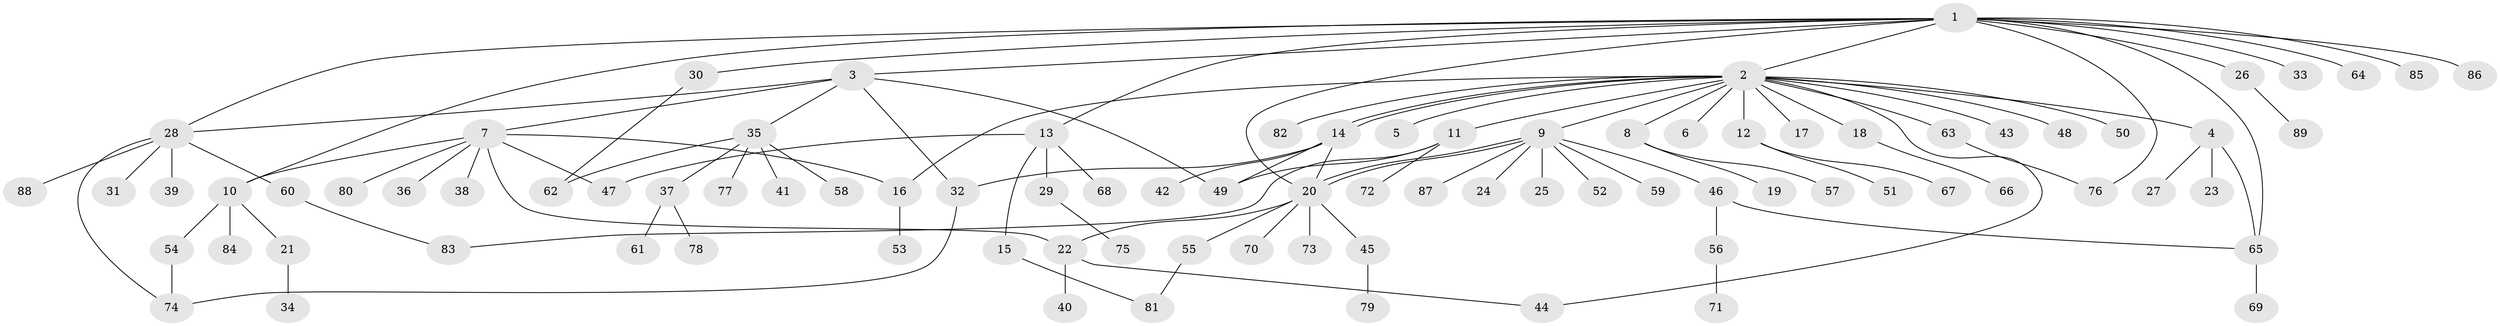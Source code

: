 // Generated by graph-tools (version 1.1) at 2025/35/03/09/25 02:35:20]
// undirected, 89 vertices, 109 edges
graph export_dot {
graph [start="1"]
  node [color=gray90,style=filled];
  1;
  2;
  3;
  4;
  5;
  6;
  7;
  8;
  9;
  10;
  11;
  12;
  13;
  14;
  15;
  16;
  17;
  18;
  19;
  20;
  21;
  22;
  23;
  24;
  25;
  26;
  27;
  28;
  29;
  30;
  31;
  32;
  33;
  34;
  35;
  36;
  37;
  38;
  39;
  40;
  41;
  42;
  43;
  44;
  45;
  46;
  47;
  48;
  49;
  50;
  51;
  52;
  53;
  54;
  55;
  56;
  57;
  58;
  59;
  60;
  61;
  62;
  63;
  64;
  65;
  66;
  67;
  68;
  69;
  70;
  71;
  72;
  73;
  74;
  75;
  76;
  77;
  78;
  79;
  80;
  81;
  82;
  83;
  84;
  85;
  86;
  87;
  88;
  89;
  1 -- 2;
  1 -- 3;
  1 -- 10;
  1 -- 13;
  1 -- 20;
  1 -- 26;
  1 -- 28;
  1 -- 30;
  1 -- 33;
  1 -- 64;
  1 -- 65;
  1 -- 76;
  1 -- 85;
  1 -- 86;
  2 -- 4;
  2 -- 5;
  2 -- 6;
  2 -- 8;
  2 -- 9;
  2 -- 11;
  2 -- 12;
  2 -- 14;
  2 -- 14;
  2 -- 16;
  2 -- 17;
  2 -- 18;
  2 -- 43;
  2 -- 44;
  2 -- 48;
  2 -- 50;
  2 -- 63;
  2 -- 82;
  3 -- 7;
  3 -- 28;
  3 -- 32;
  3 -- 35;
  3 -- 49;
  4 -- 23;
  4 -- 27;
  4 -- 65;
  7 -- 10;
  7 -- 16;
  7 -- 22;
  7 -- 36;
  7 -- 38;
  7 -- 47;
  7 -- 80;
  8 -- 19;
  8 -- 57;
  9 -- 20;
  9 -- 20;
  9 -- 24;
  9 -- 25;
  9 -- 46;
  9 -- 52;
  9 -- 59;
  9 -- 87;
  10 -- 21;
  10 -- 54;
  10 -- 84;
  11 -- 49;
  11 -- 72;
  11 -- 83;
  12 -- 51;
  12 -- 67;
  13 -- 15;
  13 -- 29;
  13 -- 47;
  13 -- 68;
  14 -- 20;
  14 -- 32;
  14 -- 42;
  14 -- 49;
  15 -- 81;
  16 -- 53;
  18 -- 66;
  20 -- 22;
  20 -- 45;
  20 -- 55;
  20 -- 70;
  20 -- 73;
  21 -- 34;
  22 -- 40;
  22 -- 44;
  26 -- 89;
  28 -- 31;
  28 -- 39;
  28 -- 60;
  28 -- 74;
  28 -- 88;
  29 -- 75;
  30 -- 62;
  32 -- 74;
  35 -- 37;
  35 -- 41;
  35 -- 58;
  35 -- 62;
  35 -- 77;
  37 -- 61;
  37 -- 78;
  45 -- 79;
  46 -- 56;
  46 -- 65;
  54 -- 74;
  55 -- 81;
  56 -- 71;
  60 -- 83;
  63 -- 76;
  65 -- 69;
}
